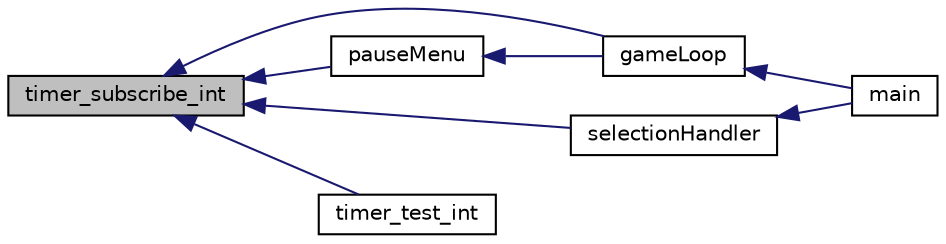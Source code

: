 digraph "timer_subscribe_int"
{
  edge [fontname="Helvetica",fontsize="10",labelfontname="Helvetica",labelfontsize="10"];
  node [fontname="Helvetica",fontsize="10",shape=record];
  rankdir="LR";
  Node13 [label="timer_subscribe_int",height=0.2,width=0.4,color="black", fillcolor="grey75", style="filled", fontcolor="black"];
  Node13 -> Node14 [dir="back",color="midnightblue",fontsize="10",style="solid",fontname="Helvetica"];
  Node14 [label="gameLoop",height=0.2,width=0.4,color="black", fillcolor="white", style="filled",URL="$group___bow.html#gae3fcb6ab83836a82d8ab58a853667cba",tooltip="Main function for the game. Controls all interrupts of the peripherals and calls auxiliary functions..."];
  Node14 -> Node15 [dir="back",color="midnightblue",fontsize="10",style="solid",fontname="Helvetica"];
  Node15 [label="main",height=0.2,width=0.4,color="black", fillcolor="white", style="filled",URL="$main_8c.html#ae66f6b31b5ad750f1fe042a706a4e3d4"];
  Node13 -> Node16 [dir="back",color="midnightblue",fontsize="10",style="solid",fontname="Helvetica"];
  Node16 [label="selectionHandler",height=0.2,width=0.4,color="black", fillcolor="white", style="filled",URL="$group___menu.html#ga2c4c4891001199cf42c066c2b2eab521",tooltip="Handles the main menu options. "];
  Node16 -> Node15 [dir="back",color="midnightblue",fontsize="10",style="solid",fontname="Helvetica"];
  Node13 -> Node17 [dir="back",color="midnightblue",fontsize="10",style="solid",fontname="Helvetica"];
  Node17 [label="pauseMenu",height=0.2,width=0.4,color="black", fillcolor="white", style="filled",URL="$group___menu.html#ga6256ad5a883392425d4ffbb78f5cb369",tooltip="Handles the pause menu options. "];
  Node17 -> Node14 [dir="back",color="midnightblue",fontsize="10",style="solid",fontname="Helvetica"];
  Node13 -> Node18 [dir="back",color="midnightblue",fontsize="10",style="solid",fontname="Helvetica"];
  Node18 [label="timer_test_int",height=0.2,width=0.4,color="black", fillcolor="white", style="filled",URL="$group__timer.html#ga459859709b7cc1ee37899fa48cce6a6e",tooltip="Tests Timer 0 interrupt handling. "];
}
